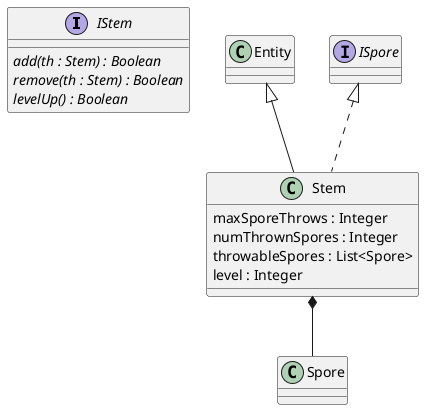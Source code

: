 @startuml stem

interface IStem{
    {abstract} add(th : Stem) : Boolean
    {abstract} remove(th : Stem) : Boolean
    {abstract} levelUp() : Boolean
}

Stem *-- Spore
class Stem extends Entity implements ISpore{
    maxSporeThrows : Integer
    numThrownSpores : Integer
    throwableSpores : List<Spore>
    level : Integer
}

@enduml